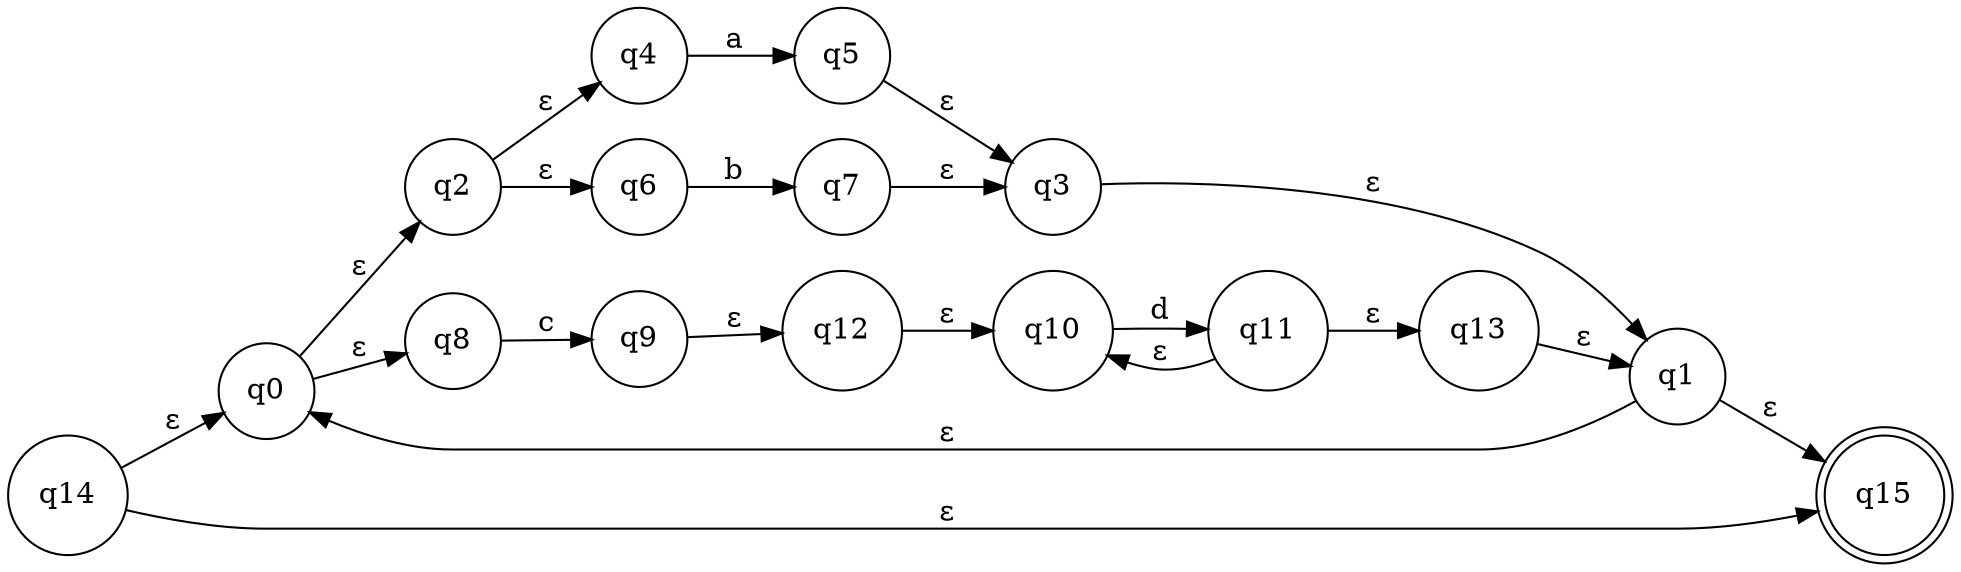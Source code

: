 digraph NFA {
	rankdir=LR;
	node [shape=circle];
	q14 [label="q14"];
	q14 -> q0 [label="ε"];
	q0 [label="q0"];
	q0 -> q2 [label="ε"];
	q2 [label="q2"];
	q2 -> q4 [label="ε"];
	q4 [label="q4"];
	q4 -> q5 [label="a"];
	q5 [label="q5"];
	q5 -> q3 [label="ε"];
	q3 [label="q3"];
	q3 -> q1 [label="ε"];
	q1 [label="q1"];
	q1 -> q15 [label="ε"];
	q15 [shape=doublecircle];
	q1 -> q0 [label="ε"];
	q2 -> q6 [label="ε"];
	q6 [label="q6"];
	q6 -> q7 [label="b"];
	q7 [label="q7"];
	q7 -> q3 [label="ε"];
	q0 -> q8 [label="ε"];
	q8 [label="q8"];
	q8 -> q9 [label="c"];
	q9 [label="q9"];
	q9 -> q12 [label="ε"];
	q12 [label="q12"];
	q12 -> q10 [label="ε"];
	q10 [label="q10"];
	q10 -> q11 [label="d"];
	q11 [label="q11"];
	q11 -> q13 [label="ε"];
	q13 [label="q13"];
	q13 -> q1 [label="ε"];
	q11 -> q10 [label="ε"];
	q14 -> q15 [label="ε"];
}
